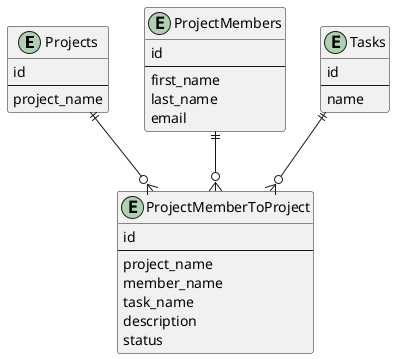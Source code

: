 @startuml
entity Projects {
    id
    --
    project_name
}

entity ProjectMembers {
    id
    --
    first_name
    last_name
    email
}

entity Tasks {
    id
    --
    name
}

entity ProjectMemberToProject {
    id
    --
    project_name
    member_name
    task_name
    description
    status
}

Projects ||--o{ ProjectMemberToProject
ProjectMembers ||--o{ ProjectMemberToProject
Tasks ||--o{ ProjectMemberToProject
@enduml